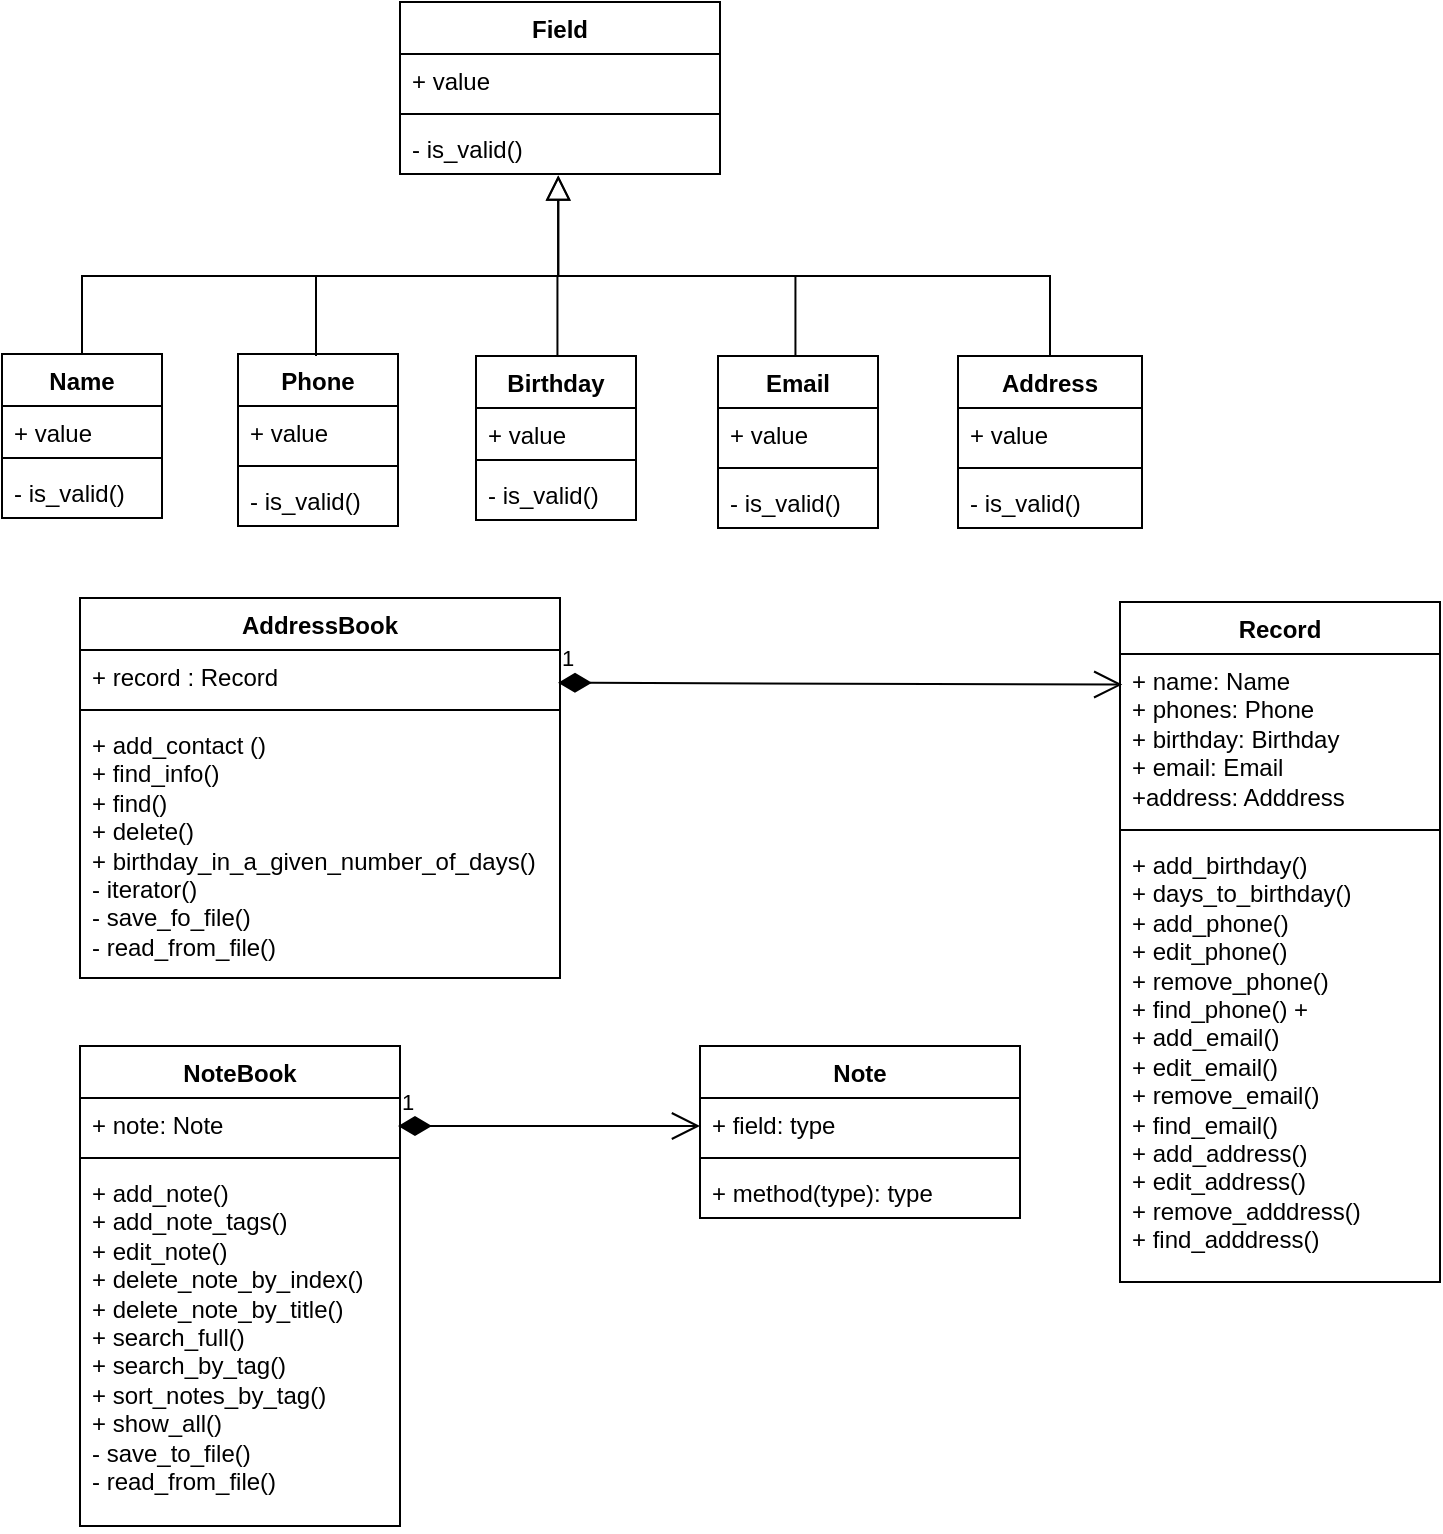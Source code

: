 <mxfile version="24.0.0" type="github">
  <diagram id="C5RBs43oDa-KdzZeNtuy" name="Page-1">
    <mxGraphModel dx="1970" dy="905" grid="1" gridSize="10" guides="1" tooltips="1" connect="1" arrows="1" fold="1" page="1" pageScale="1" pageWidth="827" pageHeight="1169" math="0" shadow="0">
      <root>
        <mxCell id="WIyWlLk6GJQsqaUBKTNV-0" />
        <mxCell id="WIyWlLk6GJQsqaUBKTNV-1" parent="WIyWlLk6GJQsqaUBKTNV-0" />
        <mxCell id="zkfFHV4jXpPFQw0GAbJ--12" value="" style="endArrow=block;endSize=10;endFill=0;shadow=0;strokeWidth=1;rounded=0;edgeStyle=elbowEdgeStyle;elbow=vertical;entryX=0.495;entryY=1.027;entryDx=0;entryDy=0;entryPerimeter=0;exitX=0.5;exitY=0;exitDx=0;exitDy=0;" parent="WIyWlLk6GJQsqaUBKTNV-1" source="KDwTJsETyiPcR90UmlD3-37" target="KDwTJsETyiPcR90UmlD3-36" edge="1">
          <mxGeometry width="160" relative="1" as="geometry">
            <mxPoint x="80" y="213" as="sourcePoint" />
            <mxPoint x="300" y="201" as="targetPoint" />
            <Array as="points">
              <mxPoint x="200" y="160" />
            </Array>
          </mxGeometry>
        </mxCell>
        <mxCell id="zkfFHV4jXpPFQw0GAbJ--16" value="" style="endArrow=block;endSize=10;endFill=0;shadow=0;strokeWidth=1;rounded=0;edgeStyle=elbowEdgeStyle;elbow=vertical;entryX=0.494;entryY=1.027;entryDx=0;entryDy=0;entryPerimeter=0;exitX=0.5;exitY=0;exitDx=0;exitDy=0;" parent="WIyWlLk6GJQsqaUBKTNV-1" source="KDwTJsETyiPcR90UmlD3-55" target="KDwTJsETyiPcR90UmlD3-36" edge="1">
          <mxGeometry width="160" relative="1" as="geometry">
            <mxPoint x="560" y="213" as="sourcePoint" />
            <mxPoint x="300" y="201" as="targetPoint" />
            <Array as="points">
              <mxPoint x="440" y="160" />
            </Array>
          </mxGeometry>
        </mxCell>
        <mxCell id="KDwTJsETyiPcR90UmlD3-33" value="Field" style="swimlane;fontStyle=1;align=center;verticalAlign=top;childLayout=stackLayout;horizontal=1;startSize=26;horizontalStack=0;resizeParent=1;resizeParentMax=0;resizeLast=0;collapsible=1;marginBottom=0;whiteSpace=wrap;html=1;" vertex="1" parent="WIyWlLk6GJQsqaUBKTNV-1">
          <mxGeometry x="240" y="23" width="160" height="86" as="geometry" />
        </mxCell>
        <mxCell id="KDwTJsETyiPcR90UmlD3-34" value="+ value" style="text;strokeColor=none;fillColor=none;align=left;verticalAlign=top;spacingLeft=4;spacingRight=4;overflow=hidden;rotatable=0;points=[[0,0.5],[1,0.5]];portConstraint=eastwest;whiteSpace=wrap;html=1;" vertex="1" parent="KDwTJsETyiPcR90UmlD3-33">
          <mxGeometry y="26" width="160" height="26" as="geometry" />
        </mxCell>
        <mxCell id="KDwTJsETyiPcR90UmlD3-35" value="" style="line;strokeWidth=1;fillColor=none;align=left;verticalAlign=middle;spacingTop=-1;spacingLeft=3;spacingRight=3;rotatable=0;labelPosition=right;points=[];portConstraint=eastwest;strokeColor=inherit;" vertex="1" parent="KDwTJsETyiPcR90UmlD3-33">
          <mxGeometry y="52" width="160" height="8" as="geometry" />
        </mxCell>
        <mxCell id="KDwTJsETyiPcR90UmlD3-36" value="- is_valid()" style="text;strokeColor=none;fillColor=none;align=left;verticalAlign=top;spacingLeft=4;spacingRight=4;overflow=hidden;rotatable=0;points=[[0,0.5],[1,0.5]];portConstraint=eastwest;whiteSpace=wrap;html=1;" vertex="1" parent="KDwTJsETyiPcR90UmlD3-33">
          <mxGeometry y="60" width="160" height="26" as="geometry" />
        </mxCell>
        <mxCell id="KDwTJsETyiPcR90UmlD3-37" value="Name" style="swimlane;fontStyle=1;align=center;verticalAlign=top;childLayout=stackLayout;horizontal=1;startSize=26;horizontalStack=0;resizeParent=1;resizeParentMax=0;resizeLast=0;collapsible=1;marginBottom=0;whiteSpace=wrap;html=1;" vertex="1" parent="WIyWlLk6GJQsqaUBKTNV-1">
          <mxGeometry x="41" y="199" width="80" height="82" as="geometry" />
        </mxCell>
        <mxCell id="KDwTJsETyiPcR90UmlD3-38" value="+ value" style="text;strokeColor=none;fillColor=none;align=left;verticalAlign=top;spacingLeft=4;spacingRight=4;overflow=hidden;rotatable=0;points=[[0,0.5],[1,0.5]];portConstraint=eastwest;whiteSpace=wrap;html=1;" vertex="1" parent="KDwTJsETyiPcR90UmlD3-37">
          <mxGeometry y="26" width="80" height="22" as="geometry" />
        </mxCell>
        <mxCell id="KDwTJsETyiPcR90UmlD3-39" value="" style="line;strokeWidth=1;fillColor=none;align=left;verticalAlign=middle;spacingTop=-1;spacingLeft=3;spacingRight=3;rotatable=0;labelPosition=right;points=[];portConstraint=eastwest;strokeColor=inherit;" vertex="1" parent="KDwTJsETyiPcR90UmlD3-37">
          <mxGeometry y="48" width="80" height="8" as="geometry" />
        </mxCell>
        <mxCell id="KDwTJsETyiPcR90UmlD3-40" value="- is_valid()" style="text;strokeColor=none;fillColor=none;align=left;verticalAlign=top;spacingLeft=4;spacingRight=4;overflow=hidden;rotatable=0;points=[[0,0.5],[1,0.5]];portConstraint=eastwest;whiteSpace=wrap;html=1;" vertex="1" parent="KDwTJsETyiPcR90UmlD3-37">
          <mxGeometry y="56" width="80" height="26" as="geometry" />
        </mxCell>
        <mxCell id="KDwTJsETyiPcR90UmlD3-42" value="Phone" style="swimlane;fontStyle=1;align=center;verticalAlign=top;childLayout=stackLayout;horizontal=1;startSize=26;horizontalStack=0;resizeParent=1;resizeParentMax=0;resizeLast=0;collapsible=1;marginBottom=0;whiteSpace=wrap;html=1;" vertex="1" parent="WIyWlLk6GJQsqaUBKTNV-1">
          <mxGeometry x="159" y="199" width="80" height="86" as="geometry" />
        </mxCell>
        <mxCell id="KDwTJsETyiPcR90UmlD3-43" value="+ value" style="text;strokeColor=none;fillColor=none;align=left;verticalAlign=top;spacingLeft=4;spacingRight=4;overflow=hidden;rotatable=0;points=[[0,0.5],[1,0.5]];portConstraint=eastwest;whiteSpace=wrap;html=1;" vertex="1" parent="KDwTJsETyiPcR90UmlD3-42">
          <mxGeometry y="26" width="80" height="26" as="geometry" />
        </mxCell>
        <mxCell id="KDwTJsETyiPcR90UmlD3-44" value="" style="line;strokeWidth=1;fillColor=none;align=left;verticalAlign=middle;spacingTop=-1;spacingLeft=3;spacingRight=3;rotatable=0;labelPosition=right;points=[];portConstraint=eastwest;strokeColor=inherit;" vertex="1" parent="KDwTJsETyiPcR90UmlD3-42">
          <mxGeometry y="52" width="80" height="8" as="geometry" />
        </mxCell>
        <mxCell id="KDwTJsETyiPcR90UmlD3-45" value="- is_valid()" style="text;strokeColor=none;fillColor=none;align=left;verticalAlign=top;spacingLeft=4;spacingRight=4;overflow=hidden;rotatable=0;points=[[0,0.5],[1,0.5]];portConstraint=eastwest;whiteSpace=wrap;html=1;" vertex="1" parent="KDwTJsETyiPcR90UmlD3-42">
          <mxGeometry y="60" width="80" height="26" as="geometry" />
        </mxCell>
        <mxCell id="KDwTJsETyiPcR90UmlD3-47" value="Birthday" style="swimlane;fontStyle=1;align=center;verticalAlign=top;childLayout=stackLayout;horizontal=1;startSize=26;horizontalStack=0;resizeParent=1;resizeParentMax=0;resizeLast=0;collapsible=1;marginBottom=0;whiteSpace=wrap;html=1;" vertex="1" parent="WIyWlLk6GJQsqaUBKTNV-1">
          <mxGeometry x="278" y="200" width="80" height="82" as="geometry" />
        </mxCell>
        <mxCell id="KDwTJsETyiPcR90UmlD3-48" value="+ value" style="text;strokeColor=none;fillColor=none;align=left;verticalAlign=top;spacingLeft=4;spacingRight=4;overflow=hidden;rotatable=0;points=[[0,0.5],[1,0.5]];portConstraint=eastwest;whiteSpace=wrap;html=1;" vertex="1" parent="KDwTJsETyiPcR90UmlD3-47">
          <mxGeometry y="26" width="80" height="22" as="geometry" />
        </mxCell>
        <mxCell id="KDwTJsETyiPcR90UmlD3-49" value="" style="line;strokeWidth=1;fillColor=none;align=left;verticalAlign=middle;spacingTop=-1;spacingLeft=3;spacingRight=3;rotatable=0;labelPosition=right;points=[];portConstraint=eastwest;strokeColor=inherit;" vertex="1" parent="KDwTJsETyiPcR90UmlD3-47">
          <mxGeometry y="48" width="80" height="8" as="geometry" />
        </mxCell>
        <mxCell id="KDwTJsETyiPcR90UmlD3-50" value="- is_valid()" style="text;strokeColor=none;fillColor=none;align=left;verticalAlign=top;spacingLeft=4;spacingRight=4;overflow=hidden;rotatable=0;points=[[0,0.5],[1,0.5]];portConstraint=eastwest;whiteSpace=wrap;html=1;" vertex="1" parent="KDwTJsETyiPcR90UmlD3-47">
          <mxGeometry y="56" width="80" height="26" as="geometry" />
        </mxCell>
        <mxCell id="KDwTJsETyiPcR90UmlD3-51" value="Email" style="swimlane;fontStyle=1;align=center;verticalAlign=top;childLayout=stackLayout;horizontal=1;startSize=26;horizontalStack=0;resizeParent=1;resizeParentMax=0;resizeLast=0;collapsible=1;marginBottom=0;whiteSpace=wrap;html=1;" vertex="1" parent="WIyWlLk6GJQsqaUBKTNV-1">
          <mxGeometry x="399" y="200" width="80" height="86" as="geometry" />
        </mxCell>
        <mxCell id="KDwTJsETyiPcR90UmlD3-52" value="+ value" style="text;strokeColor=none;fillColor=none;align=left;verticalAlign=top;spacingLeft=4;spacingRight=4;overflow=hidden;rotatable=0;points=[[0,0.5],[1,0.5]];portConstraint=eastwest;whiteSpace=wrap;html=1;" vertex="1" parent="KDwTJsETyiPcR90UmlD3-51">
          <mxGeometry y="26" width="80" height="26" as="geometry" />
        </mxCell>
        <mxCell id="KDwTJsETyiPcR90UmlD3-53" value="" style="line;strokeWidth=1;fillColor=none;align=left;verticalAlign=middle;spacingTop=-1;spacingLeft=3;spacingRight=3;rotatable=0;labelPosition=right;points=[];portConstraint=eastwest;strokeColor=inherit;" vertex="1" parent="KDwTJsETyiPcR90UmlD3-51">
          <mxGeometry y="52" width="80" height="8" as="geometry" />
        </mxCell>
        <mxCell id="KDwTJsETyiPcR90UmlD3-54" value="- is_valid()" style="text;strokeColor=none;fillColor=none;align=left;verticalAlign=top;spacingLeft=4;spacingRight=4;overflow=hidden;rotatable=0;points=[[0,0.5],[1,0.5]];portConstraint=eastwest;whiteSpace=wrap;html=1;" vertex="1" parent="KDwTJsETyiPcR90UmlD3-51">
          <mxGeometry y="60" width="80" height="26" as="geometry" />
        </mxCell>
        <mxCell id="KDwTJsETyiPcR90UmlD3-55" value="Address&lt;div&gt;&lt;br&gt;&lt;/div&gt;" style="swimlane;fontStyle=1;align=center;verticalAlign=top;childLayout=stackLayout;horizontal=1;startSize=26;horizontalStack=0;resizeParent=1;resizeParentMax=0;resizeLast=0;collapsible=1;marginBottom=0;whiteSpace=wrap;html=1;" vertex="1" parent="WIyWlLk6GJQsqaUBKTNV-1">
          <mxGeometry x="519" y="200" width="92" height="86" as="geometry" />
        </mxCell>
        <mxCell id="KDwTJsETyiPcR90UmlD3-56" value="+ value" style="text;strokeColor=none;fillColor=none;align=left;verticalAlign=top;spacingLeft=4;spacingRight=4;overflow=hidden;rotatable=0;points=[[0,0.5],[1,0.5]];portConstraint=eastwest;whiteSpace=wrap;html=1;" vertex="1" parent="KDwTJsETyiPcR90UmlD3-55">
          <mxGeometry y="26" width="92" height="26" as="geometry" />
        </mxCell>
        <mxCell id="KDwTJsETyiPcR90UmlD3-57" value="" style="line;strokeWidth=1;fillColor=none;align=left;verticalAlign=middle;spacingTop=-1;spacingLeft=3;spacingRight=3;rotatable=0;labelPosition=right;points=[];portConstraint=eastwest;strokeColor=inherit;" vertex="1" parent="KDwTJsETyiPcR90UmlD3-55">
          <mxGeometry y="52" width="92" height="8" as="geometry" />
        </mxCell>
        <mxCell id="KDwTJsETyiPcR90UmlD3-58" value="- is_valid()" style="text;strokeColor=none;fillColor=none;align=left;verticalAlign=top;spacingLeft=4;spacingRight=4;overflow=hidden;rotatable=0;points=[[0,0.5],[1,0.5]];portConstraint=eastwest;whiteSpace=wrap;html=1;" vertex="1" parent="KDwTJsETyiPcR90UmlD3-55">
          <mxGeometry y="60" width="92" height="26" as="geometry" />
        </mxCell>
        <mxCell id="KDwTJsETyiPcR90UmlD3-60" value="" style="endArrow=none;html=1;rounded=0;" edge="1" parent="WIyWlLk6GJQsqaUBKTNV-1">
          <mxGeometry width="50" height="50" relative="1" as="geometry">
            <mxPoint x="198" y="200" as="sourcePoint" />
            <mxPoint x="198" y="160" as="targetPoint" />
          </mxGeometry>
        </mxCell>
        <mxCell id="KDwTJsETyiPcR90UmlD3-61" value="" style="endArrow=none;html=1;rounded=0;" edge="1" parent="WIyWlLk6GJQsqaUBKTNV-1">
          <mxGeometry width="50" height="50" relative="1" as="geometry">
            <mxPoint x="437.72" y="200" as="sourcePoint" />
            <mxPoint x="437.72" y="160" as="targetPoint" />
          </mxGeometry>
        </mxCell>
        <mxCell id="KDwTJsETyiPcR90UmlD3-62" value="" style="endArrow=none;html=1;rounded=0;" edge="1" parent="WIyWlLk6GJQsqaUBKTNV-1">
          <mxGeometry width="50" height="50" relative="1" as="geometry">
            <mxPoint x="318.72" y="200" as="sourcePoint" />
            <mxPoint x="318.72" y="160" as="targetPoint" />
          </mxGeometry>
        </mxCell>
        <mxCell id="KDwTJsETyiPcR90UmlD3-63" value="AddressBook" style="swimlane;fontStyle=1;align=center;verticalAlign=top;childLayout=stackLayout;horizontal=1;startSize=26;horizontalStack=0;resizeParent=1;resizeParentMax=0;resizeLast=0;collapsible=1;marginBottom=0;whiteSpace=wrap;html=1;" vertex="1" parent="WIyWlLk6GJQsqaUBKTNV-1">
          <mxGeometry x="80" y="321" width="240" height="190" as="geometry" />
        </mxCell>
        <mxCell id="KDwTJsETyiPcR90UmlD3-64" value="+ record : Record" style="text;strokeColor=none;fillColor=none;align=left;verticalAlign=top;spacingLeft=4;spacingRight=4;overflow=hidden;rotatable=0;points=[[0,0.5],[1,0.5]];portConstraint=eastwest;whiteSpace=wrap;html=1;" vertex="1" parent="KDwTJsETyiPcR90UmlD3-63">
          <mxGeometry y="26" width="240" height="26" as="geometry" />
        </mxCell>
        <mxCell id="KDwTJsETyiPcR90UmlD3-65" value="" style="line;strokeWidth=1;fillColor=none;align=left;verticalAlign=middle;spacingTop=-1;spacingLeft=3;spacingRight=3;rotatable=0;labelPosition=right;points=[];portConstraint=eastwest;strokeColor=inherit;" vertex="1" parent="KDwTJsETyiPcR90UmlD3-63">
          <mxGeometry y="52" width="240" height="8" as="geometry" />
        </mxCell>
        <mxCell id="KDwTJsETyiPcR90UmlD3-66" value="+ add_contact ()&lt;div&gt;+ find_info()&lt;/div&gt;&lt;div&gt;+ find()&lt;/div&gt;&lt;div&gt;+ delete()&lt;/div&gt;&lt;div&gt;&lt;div&gt;+ birthday_in_a_given_number_of_days()&lt;/div&gt;&lt;div&gt;- iterator()&lt;/div&gt;&lt;div&gt;- save_fo_file()&lt;/div&gt;&lt;div&gt;- read_from_file()&lt;/div&gt;&lt;div&gt;&lt;br&gt;&lt;/div&gt;&lt;div&gt;&lt;br&gt;&lt;/div&gt;&lt;/div&gt;" style="text;strokeColor=none;fillColor=none;align=left;verticalAlign=top;spacingLeft=4;spacingRight=4;overflow=hidden;rotatable=0;points=[[0,0.5],[1,0.5]];portConstraint=eastwest;whiteSpace=wrap;html=1;" vertex="1" parent="KDwTJsETyiPcR90UmlD3-63">
          <mxGeometry y="60" width="240" height="130" as="geometry" />
        </mxCell>
        <mxCell id="KDwTJsETyiPcR90UmlD3-67" value="Record" style="swimlane;fontStyle=1;align=center;verticalAlign=top;childLayout=stackLayout;horizontal=1;startSize=26;horizontalStack=0;resizeParent=1;resizeParentMax=0;resizeLast=0;collapsible=1;marginBottom=0;whiteSpace=wrap;html=1;" vertex="1" parent="WIyWlLk6GJQsqaUBKTNV-1">
          <mxGeometry x="600" y="323" width="160" height="340" as="geometry" />
        </mxCell>
        <mxCell id="KDwTJsETyiPcR90UmlD3-68" value="+ name: Name&lt;div&gt;+ phones: Phone&lt;/div&gt;&lt;div&gt;+ birthday: Birthday&lt;/div&gt;&lt;div&gt;+ email: Email&lt;/div&gt;&lt;div&gt;+address: Adddress&lt;/div&gt;" style="text;strokeColor=none;fillColor=none;align=left;verticalAlign=top;spacingLeft=4;spacingRight=4;overflow=hidden;rotatable=0;points=[[0,0.5],[1,0.5]];portConstraint=eastwest;whiteSpace=wrap;html=1;" vertex="1" parent="KDwTJsETyiPcR90UmlD3-67">
          <mxGeometry y="26" width="160" height="84" as="geometry" />
        </mxCell>
        <mxCell id="KDwTJsETyiPcR90UmlD3-69" value="" style="line;strokeWidth=1;fillColor=none;align=left;verticalAlign=middle;spacingTop=-1;spacingLeft=3;spacingRight=3;rotatable=0;labelPosition=right;points=[];portConstraint=eastwest;strokeColor=inherit;" vertex="1" parent="KDwTJsETyiPcR90UmlD3-67">
          <mxGeometry y="110" width="160" height="8" as="geometry" />
        </mxCell>
        <mxCell id="KDwTJsETyiPcR90UmlD3-70" value="+ add_birthday()&lt;div&gt;+ days_to_birthday()&lt;/div&gt;&lt;div&gt;+ add_phone()&lt;/div&gt;&lt;div&gt;+ edit_phone()&lt;/div&gt;&lt;div&gt;+ remove_phone()&amp;nbsp;&lt;/div&gt;&lt;div&gt;+ find_phone() +&lt;/div&gt;&lt;div&gt;+ add_email()&amp;nbsp;&lt;/div&gt;&lt;div&gt;+ edit_email()&lt;/div&gt;&lt;div&gt;+ remove_email()&lt;/div&gt;&lt;div&gt;+ find_email()&amp;nbsp;&lt;/div&gt;&lt;div&gt;+ add_address()&lt;/div&gt;&lt;div&gt;+ edit_address()&amp;nbsp;&lt;/div&gt;&lt;div&gt;+ remove_adddress()&lt;/div&gt;&lt;div&gt;+ find_adddress()&lt;/div&gt;" style="text;strokeColor=none;fillColor=none;align=left;verticalAlign=top;spacingLeft=4;spacingRight=4;overflow=hidden;rotatable=0;points=[[0,0.5],[1,0.5]];portConstraint=eastwest;whiteSpace=wrap;html=1;" vertex="1" parent="KDwTJsETyiPcR90UmlD3-67">
          <mxGeometry y="118" width="160" height="222" as="geometry" />
        </mxCell>
        <mxCell id="KDwTJsETyiPcR90UmlD3-71" value="1" style="endArrow=open;html=1;endSize=12;startArrow=diamondThin;startSize=14;startFill=1;edgeStyle=orthogonalEdgeStyle;align=left;verticalAlign=bottom;rounded=0;entryX=0.007;entryY=0.182;entryDx=0;entryDy=0;entryPerimeter=0;" edge="1" parent="WIyWlLk6GJQsqaUBKTNV-1" target="KDwTJsETyiPcR90UmlD3-68">
          <mxGeometry x="-1" y="3" relative="1" as="geometry">
            <mxPoint x="319" y="363.37" as="sourcePoint" />
            <mxPoint x="479" y="363.37" as="targetPoint" />
          </mxGeometry>
        </mxCell>
        <mxCell id="KDwTJsETyiPcR90UmlD3-72" value="NoteBook" style="swimlane;fontStyle=1;align=center;verticalAlign=top;childLayout=stackLayout;horizontal=1;startSize=26;horizontalStack=0;resizeParent=1;resizeParentMax=0;resizeLast=0;collapsible=1;marginBottom=0;whiteSpace=wrap;html=1;" vertex="1" parent="WIyWlLk6GJQsqaUBKTNV-1">
          <mxGeometry x="80" y="545" width="160" height="240" as="geometry" />
        </mxCell>
        <mxCell id="KDwTJsETyiPcR90UmlD3-73" value="+ note: Note" style="text;strokeColor=none;fillColor=none;align=left;verticalAlign=top;spacingLeft=4;spacingRight=4;overflow=hidden;rotatable=0;points=[[0,0.5],[1,0.5]];portConstraint=eastwest;whiteSpace=wrap;html=1;" vertex="1" parent="KDwTJsETyiPcR90UmlD3-72">
          <mxGeometry y="26" width="160" height="26" as="geometry" />
        </mxCell>
        <mxCell id="KDwTJsETyiPcR90UmlD3-74" value="" style="line;strokeWidth=1;fillColor=none;align=left;verticalAlign=middle;spacingTop=-1;spacingLeft=3;spacingRight=3;rotatable=0;labelPosition=right;points=[];portConstraint=eastwest;strokeColor=inherit;" vertex="1" parent="KDwTJsETyiPcR90UmlD3-72">
          <mxGeometry y="52" width="160" height="8" as="geometry" />
        </mxCell>
        <mxCell id="KDwTJsETyiPcR90UmlD3-75" value="+ add_note()&lt;div&gt;+ add_note_tags()&lt;/div&gt;&lt;div&gt;+ edit_note()&lt;/div&gt;&lt;div&gt;+ delete_note_by_index()&lt;/div&gt;&lt;div&gt;+ delete_note_by_title()&amp;nbsp;&lt;/div&gt;&lt;div&gt;+ search_full()&lt;/div&gt;&lt;div&gt;+ search_by_tag()&lt;/div&gt;&lt;div&gt;&lt;span style=&quot;background-color: initial;&quot;&gt;+ sort_notes_by_tag()&lt;/span&gt;&lt;/div&gt;&lt;div&gt;+ show_all()&lt;/div&gt;&lt;div&gt;- save_to_file()&lt;/div&gt;&lt;div&gt;- read_from_file()&lt;/div&gt;" style="text;strokeColor=none;fillColor=none;align=left;verticalAlign=top;spacingLeft=4;spacingRight=4;overflow=hidden;rotatable=0;points=[[0,0.5],[1,0.5]];portConstraint=eastwest;whiteSpace=wrap;html=1;" vertex="1" parent="KDwTJsETyiPcR90UmlD3-72">
          <mxGeometry y="60" width="160" height="180" as="geometry" />
        </mxCell>
        <mxCell id="KDwTJsETyiPcR90UmlD3-76" value="Note" style="swimlane;fontStyle=1;align=center;verticalAlign=top;childLayout=stackLayout;horizontal=1;startSize=26;horizontalStack=0;resizeParent=1;resizeParentMax=0;resizeLast=0;collapsible=1;marginBottom=0;whiteSpace=wrap;html=1;" vertex="1" parent="WIyWlLk6GJQsqaUBKTNV-1">
          <mxGeometry x="390" y="545" width="160" height="86" as="geometry" />
        </mxCell>
        <mxCell id="KDwTJsETyiPcR90UmlD3-77" value="+ field: type" style="text;strokeColor=none;fillColor=none;align=left;verticalAlign=top;spacingLeft=4;spacingRight=4;overflow=hidden;rotatable=0;points=[[0,0.5],[1,0.5]];portConstraint=eastwest;whiteSpace=wrap;html=1;" vertex="1" parent="KDwTJsETyiPcR90UmlD3-76">
          <mxGeometry y="26" width="160" height="26" as="geometry" />
        </mxCell>
        <mxCell id="KDwTJsETyiPcR90UmlD3-78" value="" style="line;strokeWidth=1;fillColor=none;align=left;verticalAlign=middle;spacingTop=-1;spacingLeft=3;spacingRight=3;rotatable=0;labelPosition=right;points=[];portConstraint=eastwest;strokeColor=inherit;" vertex="1" parent="KDwTJsETyiPcR90UmlD3-76">
          <mxGeometry y="52" width="160" height="8" as="geometry" />
        </mxCell>
        <mxCell id="KDwTJsETyiPcR90UmlD3-79" value="+ method(type): type" style="text;strokeColor=none;fillColor=none;align=left;verticalAlign=top;spacingLeft=4;spacingRight=4;overflow=hidden;rotatable=0;points=[[0,0.5],[1,0.5]];portConstraint=eastwest;whiteSpace=wrap;html=1;" vertex="1" parent="KDwTJsETyiPcR90UmlD3-76">
          <mxGeometry y="60" width="160" height="26" as="geometry" />
        </mxCell>
        <mxCell id="KDwTJsETyiPcR90UmlD3-80" value="1" style="endArrow=open;html=1;endSize=12;startArrow=diamondThin;startSize=14;startFill=1;edgeStyle=orthogonalEdgeStyle;align=left;verticalAlign=bottom;rounded=0;" edge="1" parent="WIyWlLk6GJQsqaUBKTNV-1">
          <mxGeometry x="-1" y="3" relative="1" as="geometry">
            <mxPoint x="239" y="585" as="sourcePoint" />
            <mxPoint x="390" y="585" as="targetPoint" />
          </mxGeometry>
        </mxCell>
      </root>
    </mxGraphModel>
  </diagram>
</mxfile>
